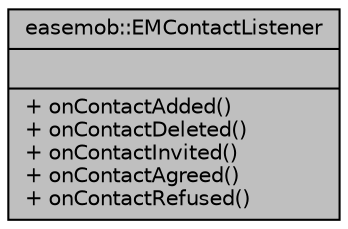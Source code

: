 digraph "easemob::EMContactListener"
{
  edge [fontname="Helvetica",fontsize="10",labelfontname="Helvetica",labelfontsize="10"];
  node [fontname="Helvetica",fontsize="10",shape=record];
  Node1 [label="{easemob::EMContactListener\n||+ onContactAdded()\l+ onContactDeleted()\l+ onContactInvited()\l+ onContactAgreed()\l+ onContactRefused()\l}",height=0.2,width=0.4,color="black", fillcolor="grey75", style="filled" fontcolor="black"];
}
